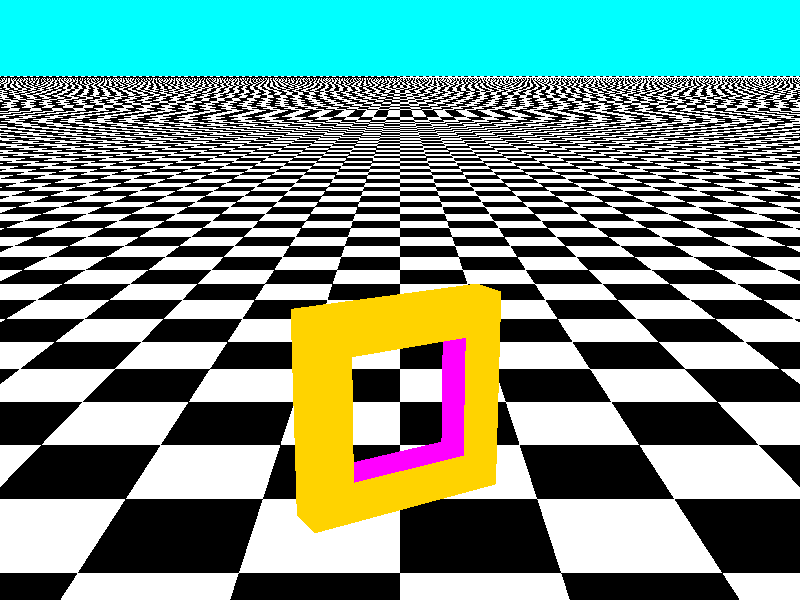 #include "colors.inc"         //cores
#include "stones.inc"         //textura de pedra

#include "textures.inc"        //textura
#include "shapes.inc"         //formas
#include "glass.inc"          //vidro
#include "metals.inc"         //metal
#include "woods.inc"          //madeira
          
          
background { color rgb<0, 1, 2> }     //cor de fundo
          
camera{                      //adiciona camera
    location<0,2,-4>          //eixos x, y, e Z
    look_at<0,1,0>      
    angle 48
}  

plane { <0, 1, 0>, -1
	pigment {
		checker color Black, color White
	}
} 


#declare D = 0.001; // just a little bit!
difference{
box{ <-0.5,0.0,-0.1>,< 0.5,1.0,0.1>
     texture{ pigment{ color rgb<1,0.65,0>}
              finish { phong 1.0 }}
   }
box{ <-0.3,0.2,-0.1-D>,< 0.3,0.8,0.1+D>
     texture{ pigment{ color Magenta }
              finish { phong 1.0 }}
   }
rotate<0,-30,0> translate<0,0,0>}

light_source {<2,4, -2> color White}
